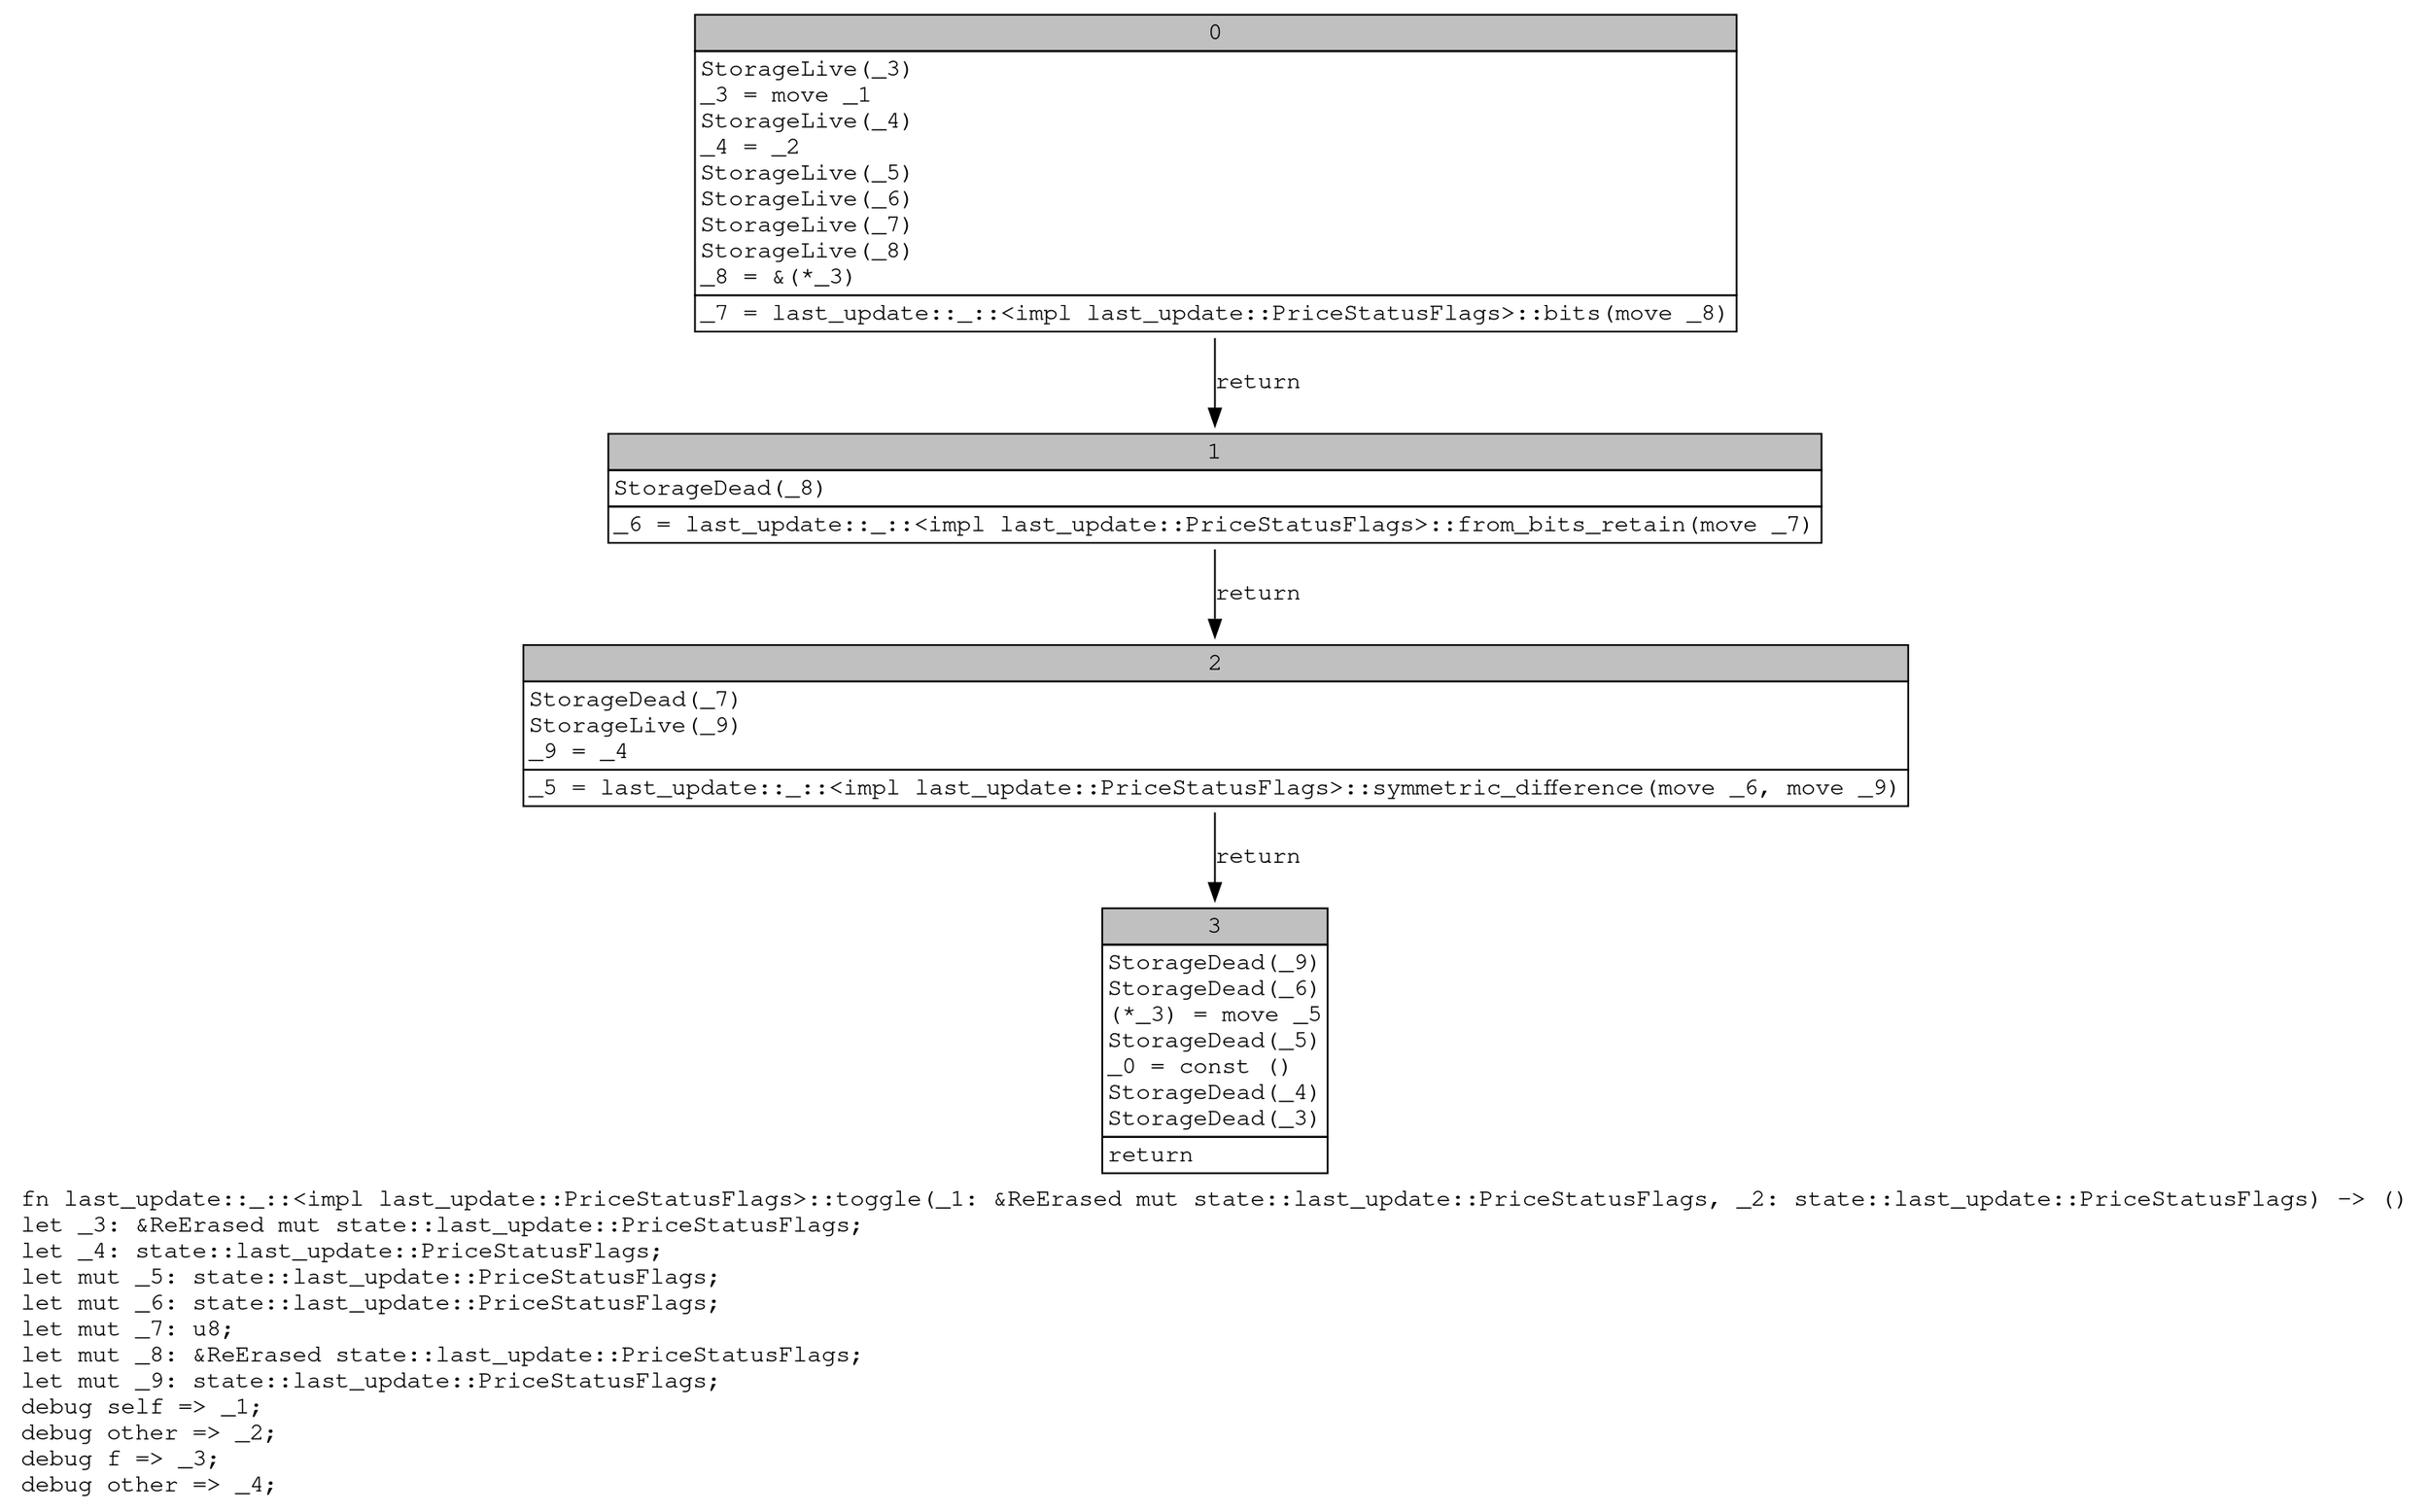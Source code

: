 digraph Mir_0_6683 {
    graph [fontname="Courier, monospace"];
    node [fontname="Courier, monospace"];
    edge [fontname="Courier, monospace"];
    label=<fn last_update::_::&lt;impl last_update::PriceStatusFlags&gt;::toggle(_1: &amp;ReErased mut state::last_update::PriceStatusFlags, _2: state::last_update::PriceStatusFlags) -&gt; ()<br align="left"/>let _3: &amp;ReErased mut state::last_update::PriceStatusFlags;<br align="left"/>let _4: state::last_update::PriceStatusFlags;<br align="left"/>let mut _5: state::last_update::PriceStatusFlags;<br align="left"/>let mut _6: state::last_update::PriceStatusFlags;<br align="left"/>let mut _7: u8;<br align="left"/>let mut _8: &amp;ReErased state::last_update::PriceStatusFlags;<br align="left"/>let mut _9: state::last_update::PriceStatusFlags;<br align="left"/>debug self =&gt; _1;<br align="left"/>debug other =&gt; _2;<br align="left"/>debug f =&gt; _3;<br align="left"/>debug other =&gt; _4;<br align="left"/>>;
    bb0__0_6683 [shape="none", label=<<table border="0" cellborder="1" cellspacing="0"><tr><td bgcolor="gray" align="center" colspan="1">0</td></tr><tr><td align="left" balign="left">StorageLive(_3)<br/>_3 = move _1<br/>StorageLive(_4)<br/>_4 = _2<br/>StorageLive(_5)<br/>StorageLive(_6)<br/>StorageLive(_7)<br/>StorageLive(_8)<br/>_8 = &amp;(*_3)<br/></td></tr><tr><td align="left">_7 = last_update::_::&lt;impl last_update::PriceStatusFlags&gt;::bits(move _8)</td></tr></table>>];
    bb1__0_6683 [shape="none", label=<<table border="0" cellborder="1" cellspacing="0"><tr><td bgcolor="gray" align="center" colspan="1">1</td></tr><tr><td align="left" balign="left">StorageDead(_8)<br/></td></tr><tr><td align="left">_6 = last_update::_::&lt;impl last_update::PriceStatusFlags&gt;::from_bits_retain(move _7)</td></tr></table>>];
    bb2__0_6683 [shape="none", label=<<table border="0" cellborder="1" cellspacing="0"><tr><td bgcolor="gray" align="center" colspan="1">2</td></tr><tr><td align="left" balign="left">StorageDead(_7)<br/>StorageLive(_9)<br/>_9 = _4<br/></td></tr><tr><td align="left">_5 = last_update::_::&lt;impl last_update::PriceStatusFlags&gt;::symmetric_difference(move _6, move _9)</td></tr></table>>];
    bb3__0_6683 [shape="none", label=<<table border="0" cellborder="1" cellspacing="0"><tr><td bgcolor="gray" align="center" colspan="1">3</td></tr><tr><td align="left" balign="left">StorageDead(_9)<br/>StorageDead(_6)<br/>(*_3) = move _5<br/>StorageDead(_5)<br/>_0 = const ()<br/>StorageDead(_4)<br/>StorageDead(_3)<br/></td></tr><tr><td align="left">return</td></tr></table>>];
    bb0__0_6683 -> bb1__0_6683 [label="return"];
    bb1__0_6683 -> bb2__0_6683 [label="return"];
    bb2__0_6683 -> bb3__0_6683 [label="return"];
}
